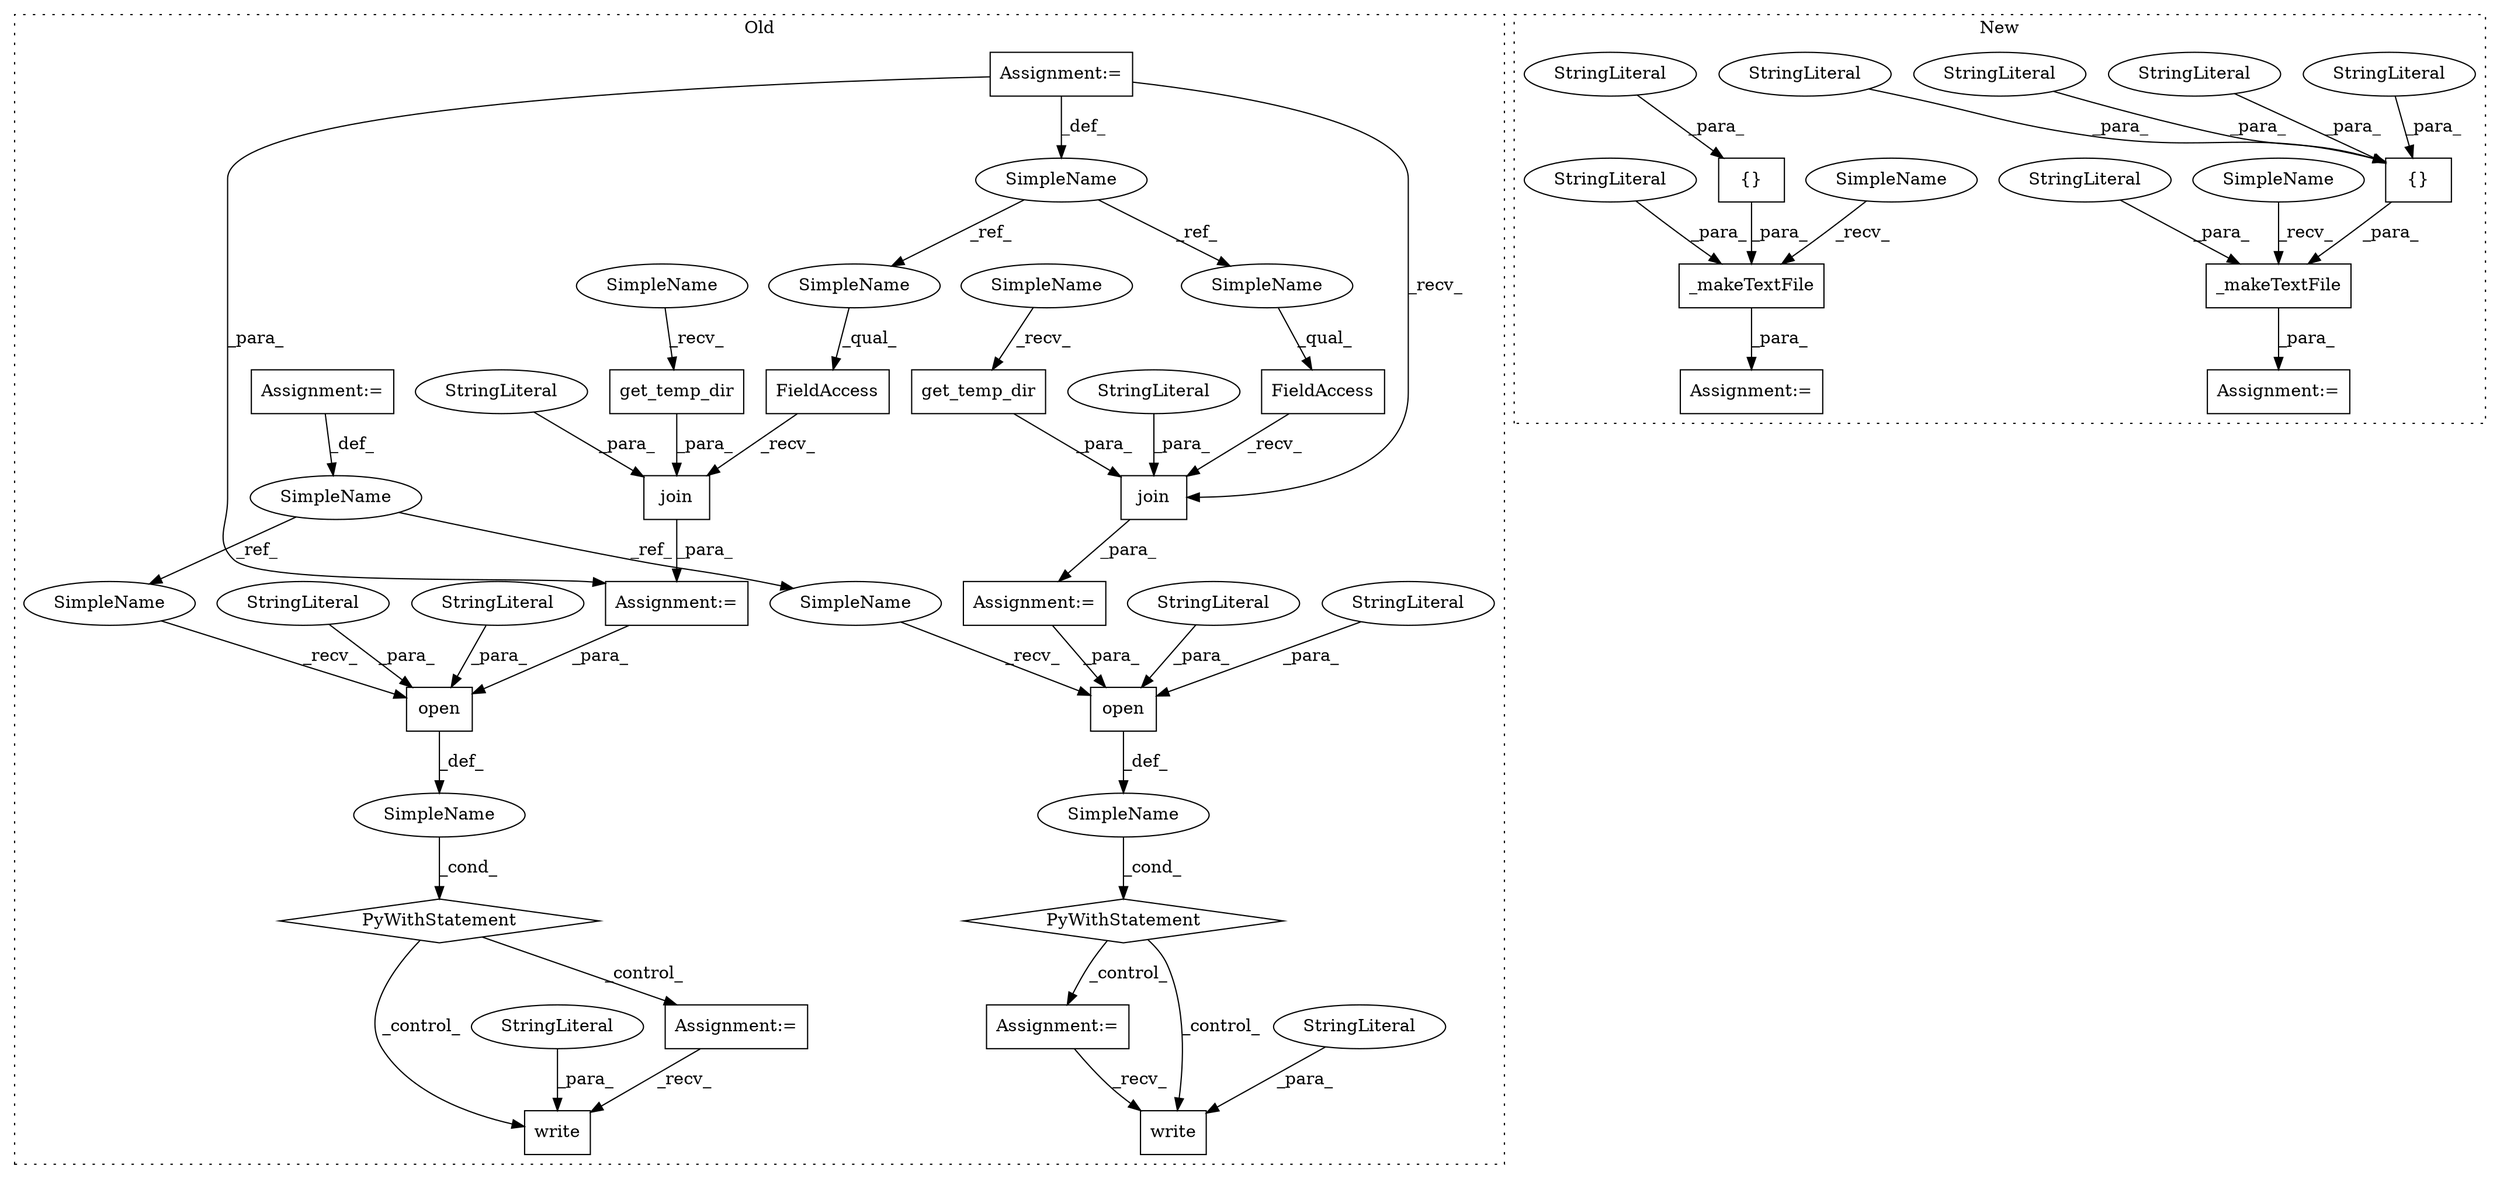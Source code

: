 digraph G {
subgraph cluster0 {
1 [label="get_temp_dir" a="32" s="12340" l="14" shape="box"];
3 [label="get_temp_dir" a="32" s="12279" l="14" shape="box"];
5 [label="PyWithStatement" a="104" s="12488,12528" l="10,2" shape="diamond"];
6 [label="SimpleName" a="42" s="" l="" shape="ellipse"];
7 [label="Assignment:=" a="7" s="12548" l="4" shape="box"];
8 [label="PyWithStatement" a="104" s="12372,12413" l="10,2" shape="diamond"];
9 [label="SimpleName" a="42" s="" l="" shape="ellipse"];
10 [label="Assignment:=" a="7" s="12433" l="5" shape="box"];
11 [label="join" a="32" s="12269,12305" l="5,1" shape="box"];
12 [label="FieldAccess" a="22" s="12261" l="7" shape="box"];
13 [label="SimpleName" a="42" s="12062" l="2" shape="ellipse"];
14 [label="FieldAccess" a="22" s="12322" l="7" shape="box"];
15 [label="join" a="32" s="12330,12365" l="5,1" shape="box"];
19 [label="Assignment:=" a="7" s="12260" l="1" shape="box"];
21 [label="Assignment:=" a="7" s="12062" l="2" shape="box"];
23 [label="Assignment:=" a="7" s="12321" l="1" shape="box"];
25 [label="StringLiteral" a="45" s="12294" l="11" shape="ellipse"];
26 [label="write" a="32" s="12452,12475" l="6,1" shape="box"];
27 [label="StringLiteral" a="45" s="12355" l="10" shape="ellipse"];
28 [label="write" a="32" s="12565,12588" l="6,1" shape="box"];
29 [label="StringLiteral" a="45" s="12571" l="17" shape="ellipse"];
30 [label="StringLiteral" a="45" s="12458" l="17" shape="ellipse"];
31 [label="open" a="32" s="12501,12527" l="5,1" shape="box"];
32 [label="StringLiteral" a="45" s="12516" l="7" shape="ellipse"];
33 [label="open" a="32" s="12385,12412" l="5,1" shape="box"];
34 [label="StringLiteral" a="45" s="12524" l="3" shape="ellipse"];
35 [label="SimpleName" a="42" s="12077" l="2" shape="ellipse"];
36 [label="StringLiteral" a="45" s="12401" l="7" shape="ellipse"];
37 [label="StringLiteral" a="45" s="12409" l="3" shape="ellipse"];
38 [label="Assignment:=" a="7" s="12077" l="2" shape="box"];
44 [label="SimpleName" a="42" s="12274" l="4" shape="ellipse"];
45 [label="SimpleName" a="42" s="12335" l="4" shape="ellipse"];
46 [label="SimpleName" a="42" s="12322" l="2" shape="ellipse"];
47 [label="SimpleName" a="42" s="12261" l="2" shape="ellipse"];
50 [label="SimpleName" a="42" s="12382" l="2" shape="ellipse"];
51 [label="SimpleName" a="42" s="12498" l="2" shape="ellipse"];
label = "Old";
style="dotted";
}
subgraph cluster1 {
2 [label="_makeTextFile" a="32" s="12159,12218" l="14,1" shape="box"];
4 [label="{}" a="4" s="12197,12217" l="1,1" shape="box"];
16 [label="Assignment:=" a="7" s="12153" l="1" shape="box"];
17 [label="StringLiteral" a="45" s="12202" l="3" shape="ellipse"];
18 [label="StringLiteral" a="45" s="12214" l="3" shape="ellipse"];
20 [label="StringLiteral" a="45" s="12173" l="11" shape="ellipse"];
22 [label="StringLiteral" a="45" s="12198" l="3" shape="ellipse"];
24 [label="StringLiteral" a="45" s="12206" l="3" shape="ellipse"];
39 [label="_makeTextFile" a="32" s="12240,12294" l="14,1" shape="box"];
40 [label="{}" a="4" s="12277,12293" l="1,1" shape="box"];
41 [label="StringLiteral" a="45" s="12278" l="15" shape="ellipse"];
42 [label="StringLiteral" a="45" s="12254" l="10" shape="ellipse"];
43 [label="Assignment:=" a="7" s="12234" l="1" shape="box"];
48 [label="SimpleName" a="42" s="12154" l="4" shape="ellipse"];
49 [label="SimpleName" a="42" s="12235" l="4" shape="ellipse"];
label = "New";
style="dotted";
}
1 -> 15 [label="_para_"];
2 -> 16 [label="_para_"];
3 -> 11 [label="_para_"];
4 -> 2 [label="_para_"];
5 -> 28 [label="_control_"];
5 -> 7 [label="_control_"];
6 -> 5 [label="_cond_"];
7 -> 28 [label="_recv_"];
8 -> 10 [label="_control_"];
8 -> 26 [label="_control_"];
9 -> 8 [label="_cond_"];
10 -> 26 [label="_recv_"];
11 -> 19 [label="_para_"];
12 -> 11 [label="_recv_"];
13 -> 47 [label="_ref_"];
13 -> 46 [label="_ref_"];
14 -> 15 [label="_recv_"];
15 -> 23 [label="_para_"];
17 -> 4 [label="_para_"];
18 -> 4 [label="_para_"];
19 -> 33 [label="_para_"];
20 -> 2 [label="_para_"];
21 -> 15 [label="_recv_"];
21 -> 19 [label="_para_"];
21 -> 13 [label="_def_"];
22 -> 4 [label="_para_"];
23 -> 31 [label="_para_"];
24 -> 4 [label="_para_"];
25 -> 11 [label="_para_"];
27 -> 15 [label="_para_"];
29 -> 28 [label="_para_"];
30 -> 26 [label="_para_"];
31 -> 6 [label="_def_"];
32 -> 31 [label="_para_"];
33 -> 9 [label="_def_"];
34 -> 31 [label="_para_"];
35 -> 51 [label="_ref_"];
35 -> 50 [label="_ref_"];
36 -> 33 [label="_para_"];
37 -> 33 [label="_para_"];
38 -> 35 [label="_def_"];
39 -> 43 [label="_para_"];
40 -> 39 [label="_para_"];
41 -> 40 [label="_para_"];
42 -> 39 [label="_para_"];
44 -> 3 [label="_recv_"];
45 -> 1 [label="_recv_"];
46 -> 14 [label="_qual_"];
47 -> 12 [label="_qual_"];
48 -> 2 [label="_recv_"];
49 -> 39 [label="_recv_"];
50 -> 33 [label="_recv_"];
51 -> 31 [label="_recv_"];
}